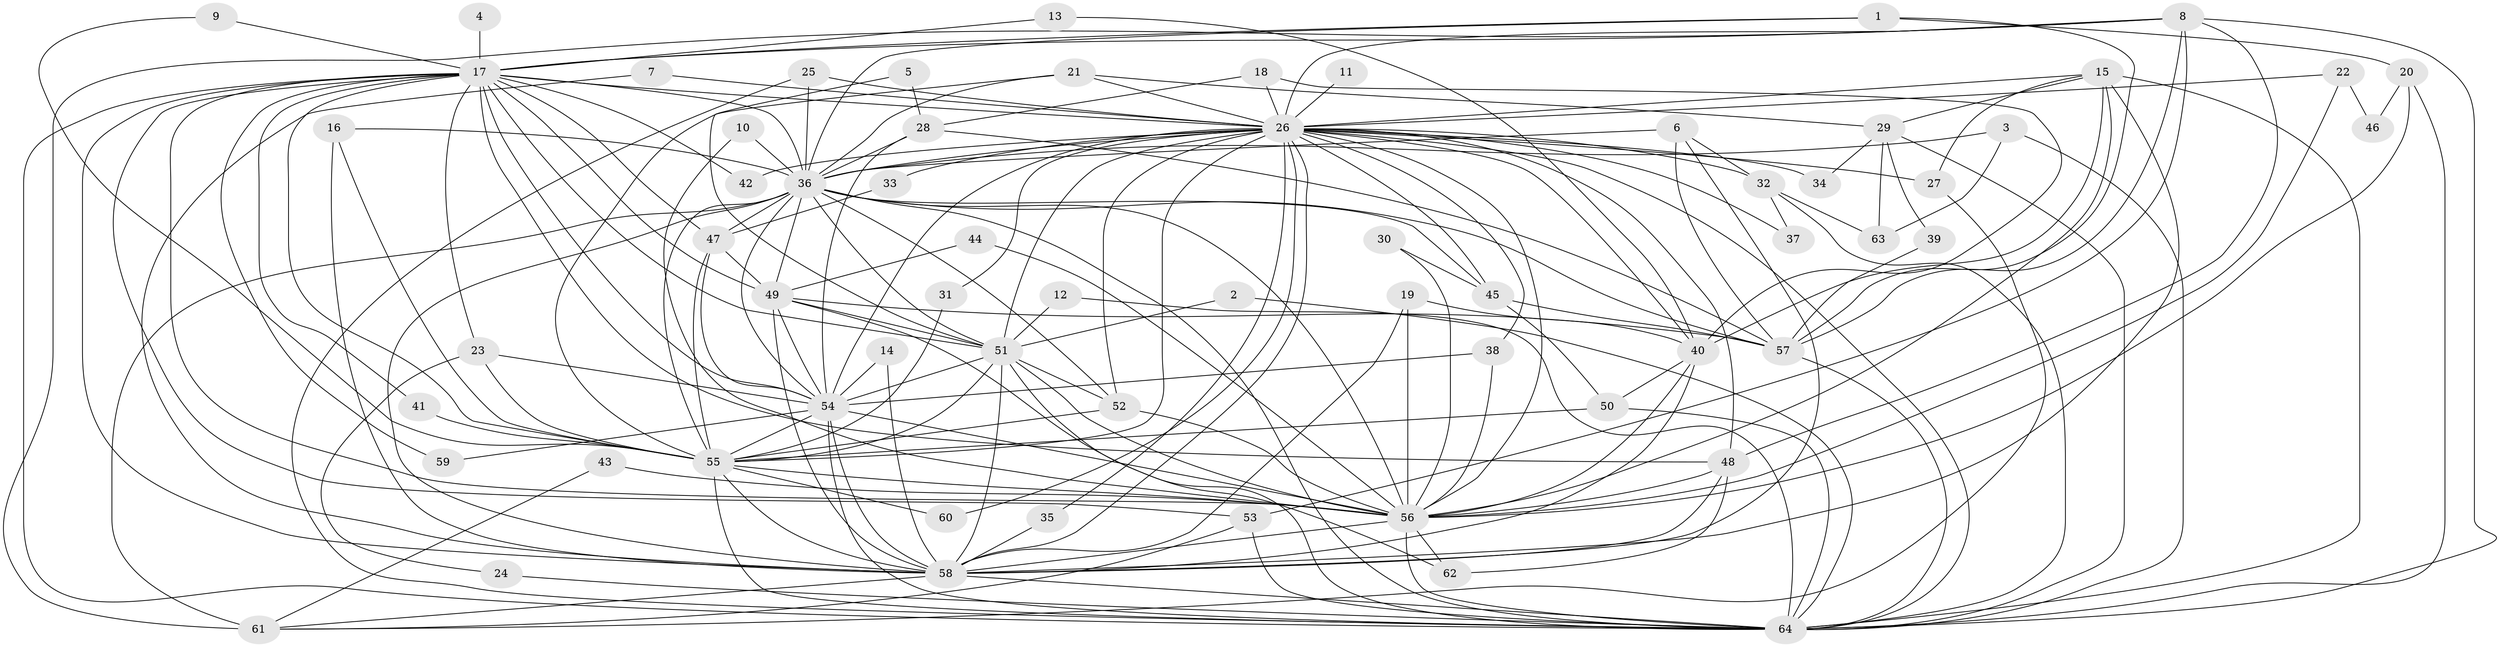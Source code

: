 // original degree distribution, {28: 0.007874015748031496, 13: 0.007874015748031496, 22: 0.023622047244094488, 16: 0.007874015748031496, 17: 0.007874015748031496, 26: 0.007874015748031496, 24: 0.007874015748031496, 32: 0.007874015748031496, 8: 0.023622047244094488, 3: 0.2204724409448819, 5: 0.047244094488188976, 7: 0.007874015748031496, 4: 0.08661417322834646, 9: 0.007874015748031496, 2: 0.5196850393700787, 6: 0.007874015748031496}
// Generated by graph-tools (version 1.1) at 2025/49/03/09/25 03:49:45]
// undirected, 64 vertices, 185 edges
graph export_dot {
graph [start="1"]
  node [color=gray90,style=filled];
  1;
  2;
  3;
  4;
  5;
  6;
  7;
  8;
  9;
  10;
  11;
  12;
  13;
  14;
  15;
  16;
  17;
  18;
  19;
  20;
  21;
  22;
  23;
  24;
  25;
  26;
  27;
  28;
  29;
  30;
  31;
  32;
  33;
  34;
  35;
  36;
  37;
  38;
  39;
  40;
  41;
  42;
  43;
  44;
  45;
  46;
  47;
  48;
  49;
  50;
  51;
  52;
  53;
  54;
  55;
  56;
  57;
  58;
  59;
  60;
  61;
  62;
  63;
  64;
  1 -- 17 [weight=1.0];
  1 -- 20 [weight=1.0];
  1 -- 36 [weight=1.0];
  1 -- 57 [weight=1.0];
  2 -- 51 [weight=1.0];
  2 -- 64 [weight=1.0];
  3 -- 36 [weight=1.0];
  3 -- 63 [weight=1.0];
  3 -- 64 [weight=1.0];
  4 -- 17 [weight=1.0];
  5 -- 28 [weight=1.0];
  5 -- 51 [weight=1.0];
  6 -- 32 [weight=1.0];
  6 -- 36 [weight=1.0];
  6 -- 57 [weight=1.0];
  6 -- 58 [weight=1.0];
  7 -- 26 [weight=1.0];
  7 -- 58 [weight=1.0];
  8 -- 17 [weight=1.0];
  8 -- 26 [weight=1.0];
  8 -- 48 [weight=1.0];
  8 -- 53 [weight=1.0];
  8 -- 57 [weight=1.0];
  8 -- 61 [weight=1.0];
  8 -- 64 [weight=1.0];
  9 -- 17 [weight=1.0];
  9 -- 55 [weight=1.0];
  10 -- 36 [weight=1.0];
  10 -- 56 [weight=1.0];
  11 -- 26 [weight=1.0];
  12 -- 51 [weight=1.0];
  12 -- 64 [weight=1.0];
  13 -- 17 [weight=1.0];
  13 -- 40 [weight=1.0];
  14 -- 54 [weight=1.0];
  14 -- 58 [weight=1.0];
  15 -- 26 [weight=1.0];
  15 -- 27 [weight=1.0];
  15 -- 29 [weight=1.0];
  15 -- 40 [weight=1.0];
  15 -- 56 [weight=2.0];
  15 -- 58 [weight=1.0];
  15 -- 64 [weight=1.0];
  16 -- 36 [weight=1.0];
  16 -- 55 [weight=1.0];
  16 -- 58 [weight=1.0];
  17 -- 23 [weight=1.0];
  17 -- 26 [weight=2.0];
  17 -- 36 [weight=1.0];
  17 -- 41 [weight=1.0];
  17 -- 42 [weight=1.0];
  17 -- 47 [weight=2.0];
  17 -- 48 [weight=1.0];
  17 -- 49 [weight=1.0];
  17 -- 51 [weight=1.0];
  17 -- 53 [weight=1.0];
  17 -- 54 [weight=1.0];
  17 -- 55 [weight=1.0];
  17 -- 56 [weight=2.0];
  17 -- 58 [weight=1.0];
  17 -- 59 [weight=1.0];
  17 -- 64 [weight=2.0];
  18 -- 26 [weight=1.0];
  18 -- 28 [weight=1.0];
  18 -- 40 [weight=1.0];
  19 -- 40 [weight=1.0];
  19 -- 56 [weight=1.0];
  19 -- 58 [weight=1.0];
  20 -- 46 [weight=1.0];
  20 -- 56 [weight=1.0];
  20 -- 64 [weight=1.0];
  21 -- 26 [weight=1.0];
  21 -- 29 [weight=1.0];
  21 -- 36 [weight=1.0];
  21 -- 55 [weight=1.0];
  22 -- 26 [weight=1.0];
  22 -- 46 [weight=1.0];
  22 -- 56 [weight=1.0];
  23 -- 24 [weight=1.0];
  23 -- 54 [weight=1.0];
  23 -- 55 [weight=2.0];
  24 -- 64 [weight=1.0];
  25 -- 26 [weight=1.0];
  25 -- 36 [weight=1.0];
  25 -- 64 [weight=1.0];
  26 -- 27 [weight=1.0];
  26 -- 31 [weight=1.0];
  26 -- 32 [weight=1.0];
  26 -- 33 [weight=1.0];
  26 -- 34 [weight=1.0];
  26 -- 35 [weight=1.0];
  26 -- 36 [weight=2.0];
  26 -- 37 [weight=1.0];
  26 -- 38 [weight=1.0];
  26 -- 40 [weight=1.0];
  26 -- 42 [weight=1.0];
  26 -- 45 [weight=1.0];
  26 -- 48 [weight=1.0];
  26 -- 51 [weight=2.0];
  26 -- 52 [weight=1.0];
  26 -- 54 [weight=3.0];
  26 -- 55 [weight=2.0];
  26 -- 56 [weight=2.0];
  26 -- 58 [weight=2.0];
  26 -- 60 [weight=1.0];
  26 -- 64 [weight=2.0];
  27 -- 61 [weight=1.0];
  28 -- 36 [weight=1.0];
  28 -- 54 [weight=1.0];
  28 -- 57 [weight=1.0];
  29 -- 34 [weight=1.0];
  29 -- 39 [weight=1.0];
  29 -- 63 [weight=1.0];
  29 -- 64 [weight=1.0];
  30 -- 45 [weight=1.0];
  30 -- 56 [weight=1.0];
  31 -- 55 [weight=1.0];
  32 -- 37 [weight=1.0];
  32 -- 63 [weight=1.0];
  32 -- 64 [weight=1.0];
  33 -- 47 [weight=1.0];
  35 -- 58 [weight=1.0];
  36 -- 45 [weight=1.0];
  36 -- 47 [weight=1.0];
  36 -- 49 [weight=1.0];
  36 -- 51 [weight=1.0];
  36 -- 52 [weight=1.0];
  36 -- 54 [weight=1.0];
  36 -- 55 [weight=1.0];
  36 -- 56 [weight=2.0];
  36 -- 57 [weight=1.0];
  36 -- 58 [weight=2.0];
  36 -- 61 [weight=2.0];
  36 -- 64 [weight=1.0];
  38 -- 54 [weight=1.0];
  38 -- 56 [weight=1.0];
  39 -- 57 [weight=1.0];
  40 -- 50 [weight=1.0];
  40 -- 56 [weight=1.0];
  40 -- 58 [weight=1.0];
  41 -- 55 [weight=1.0];
  43 -- 56 [weight=1.0];
  43 -- 61 [weight=1.0];
  44 -- 49 [weight=1.0];
  44 -- 56 [weight=1.0];
  45 -- 50 [weight=1.0];
  45 -- 57 [weight=1.0];
  47 -- 49 [weight=1.0];
  47 -- 54 [weight=1.0];
  47 -- 55 [weight=1.0];
  48 -- 56 [weight=1.0];
  48 -- 58 [weight=1.0];
  48 -- 62 [weight=1.0];
  49 -- 51 [weight=1.0];
  49 -- 54 [weight=1.0];
  49 -- 57 [weight=1.0];
  49 -- 58 [weight=1.0];
  49 -- 62 [weight=1.0];
  50 -- 55 [weight=1.0];
  50 -- 64 [weight=1.0];
  51 -- 52 [weight=1.0];
  51 -- 54 [weight=2.0];
  51 -- 55 [weight=1.0];
  51 -- 56 [weight=1.0];
  51 -- 58 [weight=1.0];
  51 -- 64 [weight=1.0];
  52 -- 55 [weight=1.0];
  52 -- 56 [weight=1.0];
  53 -- 61 [weight=1.0];
  53 -- 64 [weight=1.0];
  54 -- 55 [weight=1.0];
  54 -- 56 [weight=1.0];
  54 -- 58 [weight=1.0];
  54 -- 59 [weight=1.0];
  54 -- 64 [weight=1.0];
  55 -- 56 [weight=1.0];
  55 -- 58 [weight=2.0];
  55 -- 60 [weight=1.0];
  55 -- 64 [weight=1.0];
  56 -- 58 [weight=1.0];
  56 -- 62 [weight=1.0];
  56 -- 64 [weight=1.0];
  57 -- 64 [weight=1.0];
  58 -- 61 [weight=1.0];
  58 -- 64 [weight=1.0];
}
